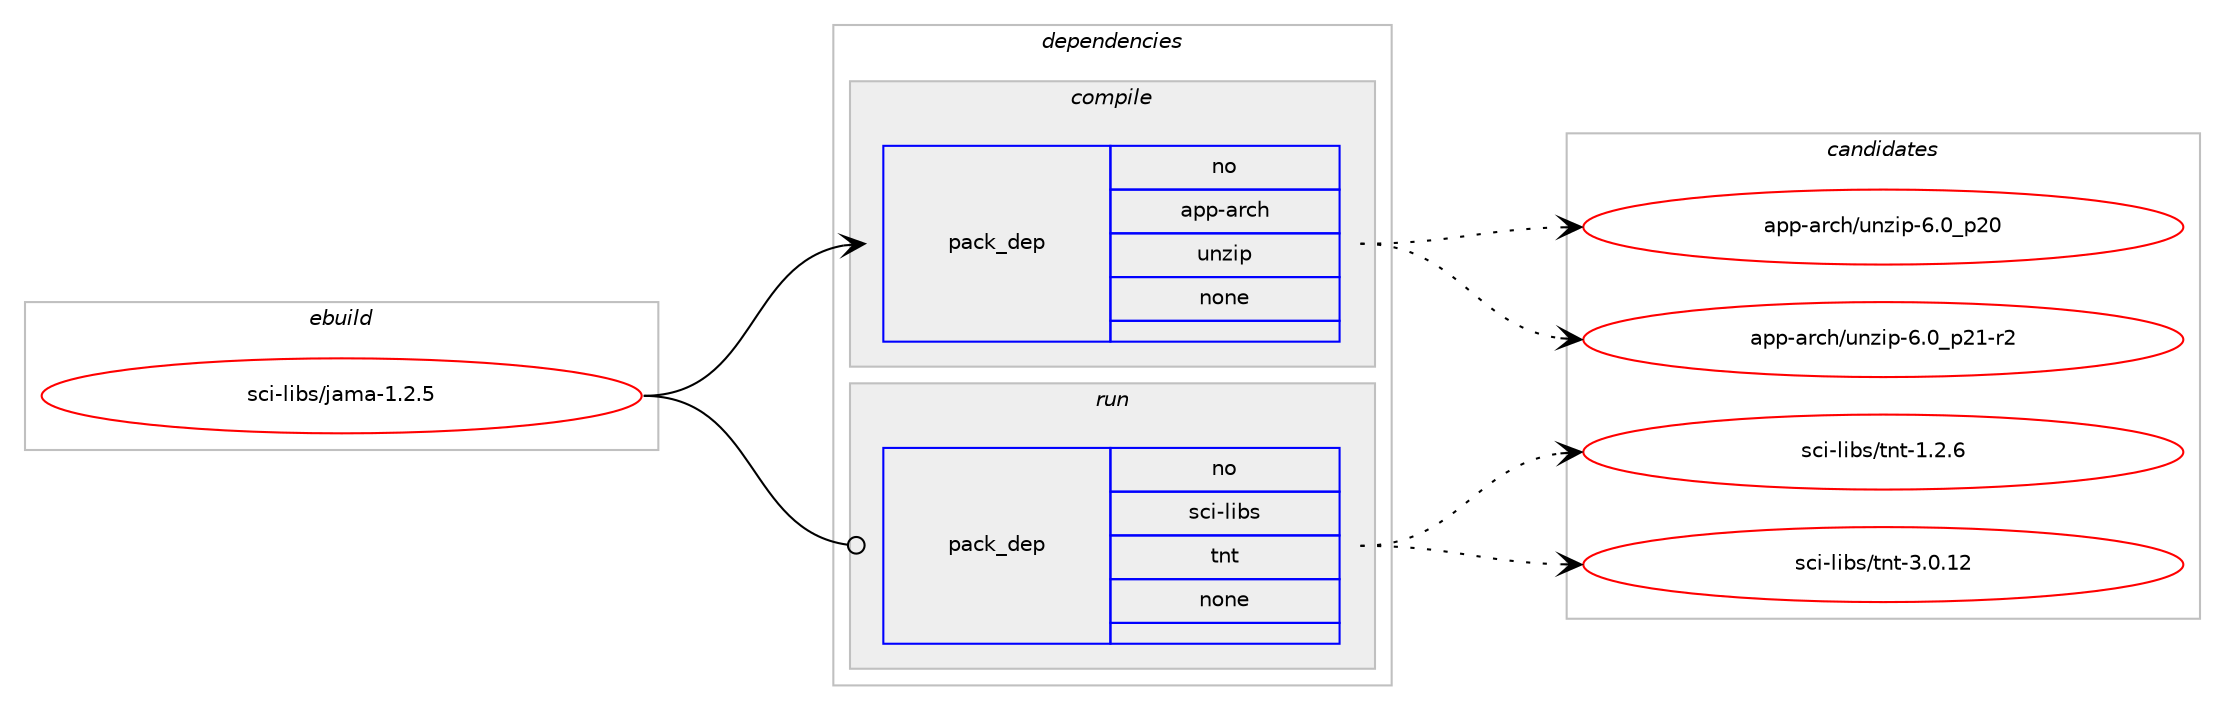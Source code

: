 digraph prolog {

# *************
# Graph options
# *************

newrank=true;
concentrate=true;
compound=true;
graph [rankdir=LR,fontname=Helvetica,fontsize=10,ranksep=1.5];#, ranksep=2.5, nodesep=0.2];
edge  [arrowhead=vee];
node  [fontname=Helvetica,fontsize=10];

# **********
# The ebuild
# **********

subgraph cluster_leftcol {
color=gray;
rank=same;
label=<<i>ebuild</i>>;
id [label="sci-libs/jama-1.2.5", color=red, width=4, href="../sci-libs/jama-1.2.5.svg"];
}

# ****************
# The dependencies
# ****************

subgraph cluster_midcol {
color=gray;
label=<<i>dependencies</i>>;
subgraph cluster_compile {
fillcolor="#eeeeee";
style=filled;
label=<<i>compile</i>>;
subgraph pack606 {
dependency846 [label=<<TABLE BORDER="0" CELLBORDER="1" CELLSPACING="0" CELLPADDING="4" WIDTH="220"><TR><TD ROWSPAN="6" CELLPADDING="30">pack_dep</TD></TR><TR><TD WIDTH="110">no</TD></TR><TR><TD>app-arch</TD></TR><TR><TD>unzip</TD></TR><TR><TD>none</TD></TR><TR><TD></TD></TR></TABLE>>, shape=none, color=blue];
}
id:e -> dependency846:w [weight=20,style="solid",arrowhead="vee"];
}
subgraph cluster_compileandrun {
fillcolor="#eeeeee";
style=filled;
label=<<i>compile and run</i>>;
}
subgraph cluster_run {
fillcolor="#eeeeee";
style=filled;
label=<<i>run</i>>;
subgraph pack607 {
dependency847 [label=<<TABLE BORDER="0" CELLBORDER="1" CELLSPACING="0" CELLPADDING="4" WIDTH="220"><TR><TD ROWSPAN="6" CELLPADDING="30">pack_dep</TD></TR><TR><TD WIDTH="110">no</TD></TR><TR><TD>sci-libs</TD></TR><TR><TD>tnt</TD></TR><TR><TD>none</TD></TR><TR><TD></TD></TR></TABLE>>, shape=none, color=blue];
}
id:e -> dependency847:w [weight=20,style="solid",arrowhead="odot"];
}
}

# **************
# The candidates
# **************

subgraph cluster_choices {
rank=same;
color=gray;
label=<<i>candidates</i>>;

subgraph choice606 {
color=black;
nodesep=1;
choice971121124597114991044711711012210511245544648951125048 [label="app-arch/unzip-6.0_p20", color=red, width=4,href="../app-arch/unzip-6.0_p20.svg"];
choice9711211245971149910447117110122105112455446489511250494511450 [label="app-arch/unzip-6.0_p21-r2", color=red, width=4,href="../app-arch/unzip-6.0_p21-r2.svg"];
dependency846:e -> choice971121124597114991044711711012210511245544648951125048:w [style=dotted,weight="100"];
dependency846:e -> choice9711211245971149910447117110122105112455446489511250494511450:w [style=dotted,weight="100"];
}
subgraph choice607 {
color=black;
nodesep=1;
choice11599105451081059811547116110116454946504654 [label="sci-libs/tnt-1.2.6", color=red, width=4,href="../sci-libs/tnt-1.2.6.svg"];
choice1159910545108105981154711611011645514648464950 [label="sci-libs/tnt-3.0.12", color=red, width=4,href="../sci-libs/tnt-3.0.12.svg"];
dependency847:e -> choice11599105451081059811547116110116454946504654:w [style=dotted,weight="100"];
dependency847:e -> choice1159910545108105981154711611011645514648464950:w [style=dotted,weight="100"];
}
}

}
